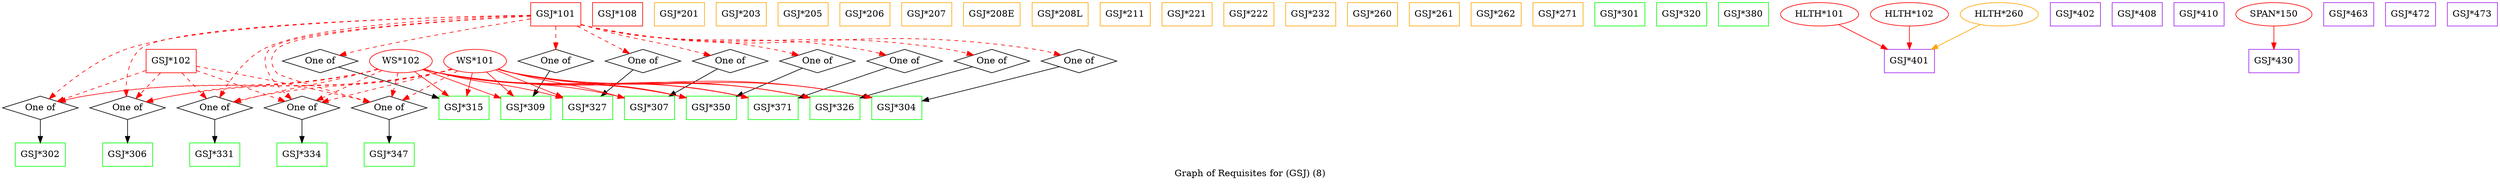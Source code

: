 strict digraph "" {
	graph [bb="0,0,3831.4,275",
		label="Graph of Requisites for (GSJ) (8)",
		lheight=0.21,
		lp="1915.7,11.5",
		lwidth=3.22
	];
	node [label="\N"];
	"GSJ*101"	[color=red,
		height=0.5,
		pos="849.91,257",
		shape=box,
		width=1.0694];
	of118	[height=0.5,
		label="One of",
		pos="57.907,113",
		shape=diamond,
		width=1.6085];
	"GSJ*101" -> of118	[color=red,
		pos="e,71.475,126.84 811.32,255.48 688.04,253.43 304.97,243.84 188.91,203 145.8,187.83 103.45,154.84 79.039,133.57",
		style=dashed];
	of119	[height=0.5,
		label="One of",
		pos="1653.9,185",
		shape=diamond,
		width=1.6085];
	"GSJ*101" -> of119	[color=red,
		pos="e,1626.1,194.35 888.64,240.99 891.41,240.23 894.19,239.55 896.91,239 1197.9,178.11 1283.3,248.98 1586.9,203 1596.5,201.55 1606.7,\
199.32 1616.2,196.95",
		style=dashed];
	of120	[height=0.5,
		label="One of",
		pos="191.91,113",
		shape=diamond,
		width=1.6085];
	"GSJ*101" -> of120	[color=red,
		pos="e,190.11,130.66 811.29,255.43 679.92,253.14 256.04,242.71 210.91,203 193.61,187.78 189.86,161.03 189.82,140.82",
		style=dashed];
	of121	[height=0.5,
		label="One of",
		pos="1117.9,185",
		shape=diamond,
		width=1.6085];
	"GSJ*101" -> of121	[color=red,
		pos="e,1087.9,193.74 888.52,241.63 891.34,240.7 894.16,239.81 896.91,239 964.29,219.01 982.62,219.64 1050.9,203 1059.7,200.85 1069.2,\
198.49 1078.1,196.23",
		style=dashed];
	of122	[height=0.5,
		label="One of",
		pos="849.91,185",
		shape=diamond,
		width=1.6085];
	"GSJ*101" -> of122	[color=red,
		pos="e,849.91,203.1 849.91,238.7 849.91,230.98 849.91,221.71 849.91,213.11",
		style=dashed];
	of123	[height=0.5,
		label="One of",
		pos="487.91,185",
		shape=diamond,
		width=1.6085];
	"GSJ*101" -> of123	[color=red,
		pos="e,517.15,193.9 811.08,249.92 754.5,240.86 646.2,222.76 554.91,203 545.87,201.05 536.21,198.73 527.12,196.44",
		style=dashed];
	of124	[height=0.5,
		label="One of",
		pos="1519.9,185",
		shape=diamond,
		width=1.6085];
	"GSJ*101" -> of124	[color=red,
		pos="e,1491.8,194.36 888.64,241.03 891.42,240.26 894.19,239.57 896.91,239 1139.3,188.38 1208.3,241.61 1452.9,203 1462.4,201.5 1472.5,\
199.28 1481.9,196.93",
		style=dashed];
	of125	[height=0.5,
		label="One of",
		pos="983.91,185",
		shape=diamond,
		width=1.6085];
	"GSJ*101" -> of125	[color=red,
		pos="e,963.14,196.85 882.69,238.88 904.55,227.45 933.07,212.56 954.26,201.49",
		style=dashed];
	of126	[height=0.5,
		label="One of",
		pos="325.91,113",
		shape=diamond,
		width=1.6085];
	"GSJ*101" -> of126	[color=red,
		pos="e,333.57,129 811.18,255.09 715.51,252.26 470.6,241.36 399.91,203 372.52,188.14 351.16,158.63 338.58,137.67",
		style=dashed];
	of127	[height=0.5,
		label="One of",
		pos="459.91,113",
		shape=diamond,
		width=1.6085];
	"GSJ*101" -> of127	[color=red,
		pos="e,444.07,126.26 811.36,254.23 709.01,249.14 436.39,232.86 409.91,203 391.03,181.72 415.48,152.14 436.34,133.03",
		style=dashed];
	of128	[height=0.5,
		label="One of",
		pos="593.91,113",
		shape=diamond,
		width=1.6085];
	"GSJ*101" -> of128	[color=red,
		pos="e,564.7,121.98 811.24,254.1 710.61,248.75 446.6,232.06 420.91,203 410.31,191.01 411.39,179.86 420.91,167 425.01,161.45 505.14,138.51 \
554.89,124.69",
		style=dashed];
	of129	[height=0.5,
		label="One of",
		pos="1251.9,185",
		shape=diamond,
		width=1.6085];
	"GSJ*101" -> of129	[color=red,
		pos="e,1223.1,194.15 888.43,241.3 891.28,240.45 894.12,239.67 896.91,239 1022.3,208.88 1058.1,226.91 1184.9,203 1194.2,201.25 1204.1,\
198.98 1213.3,196.66",
		style=dashed];
	of130	[height=0.5,
		label="One of",
		pos="1385.9,185",
		shape=diamond,
		width=1.6085];
	"GSJ*101" -> of130	[color=red,
		pos="e,1357.4,194.32 888.66,241.1 891.43,240.31 894.19,239.6 896.91,239 1080.8,198.64 1133.3,234.25 1318.9,203 1328.3,201.42 1338.3,199.19 \
1347.6,196.86",
		style=dashed];
	"GSJ*302"	[color=green,
		height=0.5,
		pos="57.907,41",
		shape=box,
		width=1.0694];
	of118 -> "GSJ*302"	[pos="e,57.907,59.104 57.907,94.697 57.907,86.983 57.907,77.712 57.907,69.112"];
	"GSJ*304"	[color=green,
		height=0.5,
		pos="1372.9,113",
		shape=box,
		width=1.0694];
	of119 -> "GSJ*304"	[pos="e,1411.6,123.51 1623.6,176.26 1612.1,173.34 1598.9,170.01 1586.9,167 1530.1,152.75 1464.7,136.59 1421.3,125.9"];
	"GSJ*306"	[color=green,
		height=0.5,
		pos="191.91,41",
		shape=box,
		width=1.0694];
	of120 -> "GSJ*306"	[pos="e,191.91,59.104 191.91,94.697 191.91,86.983 191.91,77.712 191.91,69.112"];
	"GSJ*307"	[color=green,
		height=0.5,
		pos="992.91,113",
		shape=box,
		width=1.0694];
	of121 -> "GSJ*307"	[pos="e,1023.5,131.12 1098.4,173.06 1080.8,163.19 1054.3,148.38 1032.3,136.06"];
	"GSJ*309"	[color=green,
		height=0.5,
		pos="802.91,113",
		shape=box,
		width=1.0694];
	of122 -> "GSJ*309"	[pos="e,814.4,131.11 840.4,169.83 834.59,161.18 826.98,149.86 820.15,139.68"];
	"GSJ*315"	[color=green,
		height=0.5,
		pos="707.91,113",
		shape=box,
		width=1.0694];
	of123 -> "GSJ*315"	[pos="e,669.23,128.16 516.21,175.8 548.7,166.28 603.8,149.83 659.55,131.38"];
	"GSJ*326"	[color=green,
		height=0.5,
		pos="1277.9,113",
		shape=box,
		width=1.0694];
	of124 -> "GSJ*326"	[pos="e,1316.6,128.26 1490,176.19 1447,164.91 1368.9,144.23 1326.3,131.29"];
	"GSJ*327"	[color=green,
		height=0.5,
		pos="897.91,113",
		shape=box,
		width=1.0694];
	of125 -> "GSJ*327"	[pos="e,918.96,131.14 968.53,171.49 956.98,162.08 940.82,148.93 926.87,137.57"];
	"GSJ*331"	[color=green,
		height=0.5,
		pos="325.91,41",
		shape=box,
		width=1.0694];
	of126 -> "GSJ*331"	[pos="e,325.91,59.104 325.91,94.697 325.91,86.983 325.91,77.712 325.91,69.112"];
	"GSJ*334"	[color=green,
		height=0.5,
		pos="459.91,41",
		shape=box,
		width=1.0694];
	of127 -> "GSJ*334"	[pos="e,459.91,59.104 459.91,94.697 459.91,86.983 459.91,77.712 459.91,69.112"];
	"GSJ*347"	[color=green,
		height=0.5,
		pos="593.91,41",
		shape=box,
		width=1.0694];
	of128 -> "GSJ*347"	[pos="e,593.91,59.104 593.91,94.697 593.91,86.983 593.91,77.712 593.91,69.112"];
	"GSJ*350"	[color=green,
		height=0.5,
		pos="1087.9,113",
		shape=box,
		width=1.0694];
	of129 -> "GSJ*350"	[pos="e,1126.4,130.44 1228.8,174.12 1204.7,163.84 1166.3,147.45 1135.6,134.38"];
	"GSJ*371"	[color=green,
		height=0.5,
		pos="1182.9,113",
		shape=box,
		width=1.0694];
	of130 -> "GSJ*371"	[pos="e,1221.6,128.07 1359.4,175.15 1330.1,165.39 1281.6,149.04 1231.3,131.48"];
	"GSJ*102"	[color=red,
		height=0.5,
		pos="258.91,185",
		shape=box,
		width=1.0694];
	"GSJ*102" -> of118	[color=red,
		pos="e,83.773,123.01 220.15,170.5 183.45,157.72 128.8,138.69 93.26,126.31",
		style=dashed];
	"GSJ*102" -> of120	[color=red,
		pos="e,204.71,127.38 242.35,166.7 233.08,157.02 221.47,144.89 211.73,134.71",
		style=dashed];
	"GSJ*102" -> of126	[color=red,
		pos="e,313.11,127.38 275.47,166.7 284.73,157.02 296.34,144.89 306.09,134.71",
		style=dashed];
	"GSJ*102" -> of127	[color=red,
		pos="e,434.04,123.01 297.66,170.5 334.37,157.72 389.01,138.69 424.55,126.31",
		style=dashed];
	"GSJ*102" -> of128	[color=red,
		pos="e,564.3,121.87 297.65,177.01 349.89,167.43 445.71,149.32 526.91,131 535.84,128.99 545.4,126.66 554.41,124.39",
		style=dashed];
	"GSJ*108"	[color=red,
		height=0.5,
		pos="944.91,257",
		shape=box,
		width=1.0694];
	"GSJ*201"	[color=orange,
		height=0.5,
		pos="1039.9,257",
		shape=box,
		width=1.0694];
	"GSJ*203"	[color=orange,
		height=0.5,
		pos="1134.9,257",
		shape=box,
		width=1.0694];
	"GSJ*205"	[color=orange,
		height=0.5,
		pos="1229.9,257",
		shape=box,
		width=1.0694];
	"GSJ*206"	[color=orange,
		height=0.5,
		pos="1324.9,257",
		shape=box,
		width=1.0694];
	"GSJ*207"	[color=orange,
		height=0.5,
		pos="1419.9,257",
		shape=box,
		width=1.0694];
	"GSJ*208E"	[color=orange,
		height=0.5,
		pos="1519.9,257",
		shape=box,
		width=1.2083];
	"GSJ*208L"	[color=orange,
		height=0.5,
		pos="1624.9,257",
		shape=box,
		width=1.1944];
	"GSJ*211"	[color=orange,
		height=0.5,
		pos="1724.9,257",
		shape=box,
		width=1.0694];
	"GSJ*221"	[color=orange,
		height=0.5,
		pos="1819.9,257",
		shape=box,
		width=1.0694];
	"GSJ*222"	[color=orange,
		height=0.5,
		pos="1914.9,257",
		shape=box,
		width=1.0694];
	"GSJ*232"	[color=orange,
		height=0.5,
		pos="2009.9,257",
		shape=box,
		width=1.0694];
	"GSJ*260"	[color=orange,
		height=0.5,
		pos="2104.9,257",
		shape=box,
		width=1.0694];
	"GSJ*261"	[color=orange,
		height=0.5,
		pos="2199.9,257",
		shape=box,
		width=1.0694];
	"GSJ*262"	[color=orange,
		height=0.5,
		pos="2294.9,257",
		shape=box,
		width=1.0694];
	"GSJ*271"	[color=orange,
		height=0.5,
		pos="2389.9,257",
		shape=box,
		width=1.0694];
	"GSJ*301"	[color=green,
		height=0.5,
		pos="2484.9,257",
		shape=box,
		width=1.0694];
	"WS*101"	[color=red,
		height=0.5,
		pos="725.91,185",
		width=1.336];
	"WS*101" -> of118	[color=red,
		pos="e,86.032,122.35 691.54,172.4 684.15,170.29 676.33,168.33 668.91,167 430.43,124.11 364.22,168.95 124.91,131 115.42,129.5 105.31,127.27 \
95.906,124.92",
		style=dashed];
	"WS*101" -> of120	[color=red,
		pos="e,220.38,122.3 691.22,172.44 683.91,170.35 676.21,168.39 668.91,167 489.23,132.68 439.25,161.59 258.91,131 249.52,129.41 239.52,\
127.17 230.19,124.84",
		style=dashed];
	"WS*101" -> of126	[color=red,
		pos="e,354.76,122.12 690.86,172.59 683.66,170.51 676.08,168.53 668.91,167 547.91,141.24 514.41,154.25 392.91,131 383.65,129.23 373.76,\
126.94 364.5,124.62",
		style=dashed];
	"WS*101" -> of127	[color=red,
		pos="e,490.26,121.7 689.79,172.98 682.87,170.94 675.68,168.87 668.91,167 606.14,149.69 590.02,147.01 526.91,131 518.2,128.79 508.86,126.42 \
500,124.17",
		style=dashed];
	"WS*101" -> of128	[color=red,
		pos="e,614.11,124.71 699.19,169.83 677.08,158.11 645.71,141.47 622.97,129.41",
		style=dashed];
	"WS*101" -> "GSJ*304"	[color=red,
		pos="e,1334.4,128.66 760.27,172.41 767.66,170.29 775.49,168.34 782.91,167 1017.3,124.82 1086.6,178.26 1324.4,130.7"];
	"WS*101" -> "GSJ*307"	[color=red,
		pos="e,954.27,128.14 761.68,172.91 768.69,170.85 776.01,168.79 782.91,167 851.22,149.25 872.22,151.14 944.25,130.99"];
	"WS*101" -> "GSJ*309"	[color=red,
		pos="e,784.16,131.04 743.38,168.12 753.16,159.22 765.56,147.95 776.5,138"];
	"WS*101" -> "GSJ*315"	[color=red,
		pos="e,712.35,131.28 721.55,167.05 719.55,159.26 717.12,149.82 714.87,141.08"];
	"WS*101" -> "GSJ*326"	[color=red,
		pos="e,1239.4,128.61 760.59,172.4 767.89,170.31 775.6,168.37 782.91,167 975.56,130.93 1033.1,171.24 1229.3,130.73"];
	"WS*101" -> "GSJ*327"	[color=red,
		pos="e,859.33,129.7 757.45,171.16 783.36,160.62 820.46,145.52 850.02,133.49"];
	"WS*101" -> "GSJ*350"	[color=red,
		pos="e,1049.3,128.41 760.96,172.64 768.17,170.56 775.74,168.56 782.91,167 892.52,143.12 926.04,157.55 1039.6,130.77"];
	"WS*101" -> "GSJ*371"	[color=red,
		pos="e,1144.4,128.54 760.61,172.52 767.91,170.42 775.61,168.45 782.91,167 934,137.02 979.61,164.33 1134.5,130.73"];
	"WS*102"	[color=red,
		height=0.5,
		pos="611.91,185",
		width=1.336];
	"WS*102" -> of118	[color=red,
		pos="e,86.05,122.24 577.22,172.42 569.92,170.33 562.21,168.38 554.91,167 366.46,131.4 314.05,162.69 124.91,131 115.43,129.41 105.33,127.16 \
95.925,124.8",
		style=dashed];
	"WS*102" -> of120	[color=red,
		pos="e,220.75,122.18 576.87,172.54 569.67,170.47 562.08,168.5 554.91,167 425.17,139.97 389.18,155.35 258.91,131 249.64,129.27 239.75,\
127 230.49,124.68",
		style=dashed];
	"WS*102" -> of126	[color=red,
		pos="e,355.88,121.81 576.14,172.91 569.12,170.85 561.8,168.79 554.91,167 483.52,148.45 464.66,148.07 392.91,131 384.09,128.9 374.63,126.56 \
365.69,124.3",
		style=dashed];
	"WS*102" -> of127	[color=red,
		pos="e,482.21,124.27 582.6,170.5 556.48,158.47 518.34,140.91 491.53,128.56",
		style=dashed];
	"WS*102" -> of128	[color=red,
		pos="e,597.98,129.83 607.55,167.05 605.43,158.82 602.84,148.76 600.49,139.61",
		style=dashed];
	"WS*102" -> "GSJ*304"	[color=red,
		pos="e,1334.4,128.7 646.26,172.34 653.65,170.23 661.48,168.29 668.91,167 953.35,117.49 1036.7,186.74 1324.5,130.66"];
	"WS*102" -> "GSJ*307"	[color=red,
		pos="e,954.34,128.44 646.95,172.59 654.16,170.51 661.74,168.53 668.91,167 786.71,141.92 822.71,158.86 944.28,130.82"];
	"WS*102" -> "GSJ*309"	[color=red,
		pos="e,764.1,128.22 645.18,171.81 675.33,160.75 720.15,144.33 754.32,131.81"];
	"WS*102" -> "GSJ*315"	[color=red,
		pos="e,684.3,131.21 633.21,168.46 645.75,159.33 661.84,147.59 675.88,137.35"];
	"WS*102" -> "GSJ*326"	[color=red,
		pos="e,1239.4,128.67 646.27,172.39 653.66,170.28 661.49,168.33 668.91,167 911.61,123.6 983.27,179.67 1229.4,130.69"];
	"WS*102" -> "GSJ*327"	[color=red,
		pos="e,859.29,128.22 647.65,172.78 654.66,170.74 661.99,168.72 668.91,167 745.41,148.03 768.99,152.36 849.22,130.96"];
	"WS*102" -> "GSJ*350"	[color=red,
		pos="e,1049.4,128.56 646.61,172.49 653.91,170.4 661.61,168.43 668.91,167 828.31,135.8 876.32,165.7 1039.5,130.73"];
	"WS*102" -> "GSJ*371"	[color=red,
		pos="e,1144.4,128.62 646.59,172.38 653.89,170.29 661.6,168.36 668.91,167 869.96,129.69 929.82,172.66 1134.5,130.69"];
	"GSJ*320"	[color=green,
		height=0.5,
		pos="2579.9,257",
		shape=box,
		width=1.0694];
	"GSJ*380"	[color=green,
		height=0.5,
		pos="2674.9,257",
		shape=box,
		width=1.0694];
	"GSJ*401"	[color=purple,
		height=0.5,
		pos="2928.9,185",
		shape=box,
		width=1.0694];
	"HLTH*101"	[color=red,
		height=0.5,
		pos="2790.9,257",
		width=1.661];
	"HLTH*101" -> "GSJ*401"	[color=red,
		pos="e,2895.3,203.04 2820.2,241.15 2839.4,231.39 2864.9,218.46 2886.4,207.57"];
	"HLTH*102"	[color=red,
		height=0.5,
		pos="2928.9,257",
		width=1.661];
	"HLTH*102" -> "GSJ*401"	[color=red,
		pos="e,2928.9,203.1 2928.9,238.7 2928.9,230.98 2928.9,221.71 2928.9,213.11"];
	"HLTH*260"	[color=orange,
		height=0.5,
		pos="3066.9,257",
		width=1.661];
	"HLTH*260" -> "GSJ*401"	[color=orange,
		pos="e,2962.5,203.04 3037.6,241.15 3018.4,231.39 2992.9,218.46 2971.4,207.57"];
	"GSJ*402"	[color=purple,
		height=0.5,
		pos="3182.9,257",
		shape=box,
		width=1.0694];
	"GSJ*408"	[color=purple,
		height=0.5,
		pos="3277.9,257",
		shape=box,
		width=1.0694];
	"GSJ*410"	[color=purple,
		height=0.5,
		pos="3372.9,257",
		shape=box,
		width=1.0694];
	"GSJ*430"	[color=purple,
		height=0.5,
		pos="3487.9,185",
		shape=box,
		width=1.0694];
	"SPAN*150"	[color=red,
		height=0.5,
		pos="3487.9,257",
		width=1.6249];
	"SPAN*150" -> "GSJ*430"	[color=red,
		pos="e,3487.9,203.1 3487.9,238.7 3487.9,230.98 3487.9,221.71 3487.9,213.11"];
	"GSJ*463"	[color=purple,
		height=0.5,
		pos="3602.9,257",
		shape=box,
		width=1.0694];
	"GSJ*472"	[color=purple,
		height=0.5,
		pos="3697.9,257",
		shape=box,
		width=1.0694];
	"GSJ*473"	[color=purple,
		height=0.5,
		pos="3792.9,257",
		shape=box,
		width=1.0694];
}

